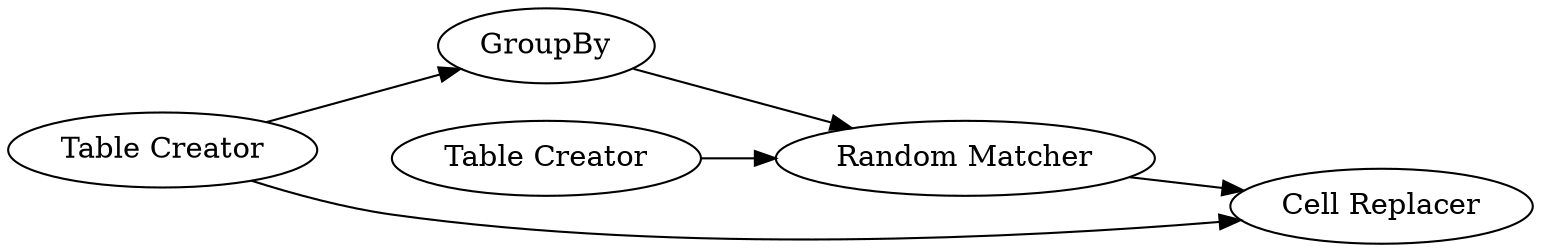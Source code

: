 digraph {
	5 -> 3
	3 -> 6
	1 -> 6
	2 -> 3
	1 -> 5
	5 [label=GroupBy]
	1 [label="Table Creator"]
	6 [label="Cell Replacer"]
	3 [label="Random Matcher"]
	2 [label="Table Creator"]
	rankdir=LR
}
